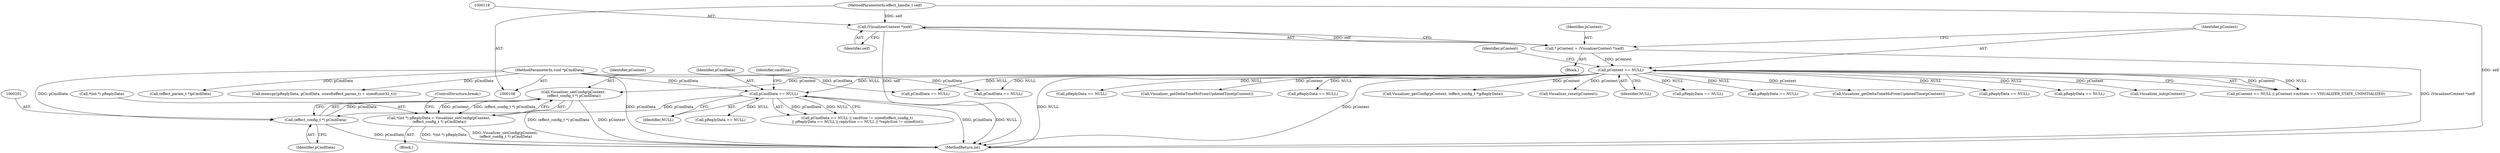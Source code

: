 digraph "0_Android_557bd7bfe6c4895faee09e46fc9b5304a956c8b7@pointer" {
"1000198" [label="(Call,Visualizer_setConfig(pContext,\n (effect_config_t *) pCmdData))"];
"1000123" [label="(Call,pContext == NULL)"];
"1000115" [label="(Call,* pContext = (VisualizerContext *)self)"];
"1000117" [label="(Call,(VisualizerContext *)self)"];
"1000107" [label="(MethodParameterIn,effect_handle_t self)"];
"1000200" [label="(Call,(effect_config_t *) pCmdData)"];
"1000168" [label="(Call,pCmdData == NULL)"];
"1000110" [label="(MethodParameterIn,void *pCmdData)"];
"1000193" [label="(Call,*(int *) pReplyData = Visualizer_setConfig(pContext,\n (effect_config_t *) pCmdData))"];
"1000223" [label="(Call,Visualizer_getConfig(pContext, (effect_config_t *)pReplyData))"];
"1000230" [label="(Call,Visualizer_reset(pContext))"];
"1000125" [label="(Identifier,NULL)"];
"1000167" [label="(Call,pCmdData == NULL || cmdSize != sizeof(effect_config_t)\n || pReplyData == NULL || replySize == NULL || *replySize != sizeof(int))"];
"1000119" [label="(Identifier,self)"];
"1000236" [label="(Call,pReplyData == NULL)"];
"1000880" [label="(Call,pReplyData == NULL)"];
"1000115" [label="(Call,* pContext = (VisualizerContext *)self)"];
"1000323" [label="(Call,pCmdData == NULL)"];
"1000117" [label="(Call,(VisualizerContext *)self)"];
"1000123" [label="(Call,pContext == NULL)"];
"1000925" [label="(Call,Visualizer_getDeltaTimeMsFromUpdatedTime(pContext))"];
"1000193" [label="(Call,*(int *) pReplyData = Visualizer_setConfig(pContext,\n (effect_config_t *) pCmdData))"];
"1000200" [label="(Call,(effect_config_t *) pCmdData)"];
"1000540" [label="(Call,(effect_param_t *)pCmdData)"];
"1000137" [label="(Block,)"];
"1000279" [label="(Call,pReplyData == NULL)"];
"1000113" [label="(Block,)"];
"1000168" [label="(Call,pCmdData == NULL)"];
"1000498" [label="(Call,pCmdData == NULL)"];
"1000110" [label="(MethodParameterIn,void *pCmdData)"];
"1000202" [label="(Identifier,pCmdData)"];
"1000361" [label="(Call,memcpy(pReplyData, pCmdData, sizeof(effect_param_t) + sizeof(uint32_t)))"];
"1000698" [label="(Call,pReplyData == NULL)"];
"1000203" [label="(ControlStructure,break;)"];
"1000162" [label="(Call,Visualizer_init(pContext))"];
"1000124" [label="(Identifier,pContext)"];
"1000199" [label="(Identifier,pContext)"];
"1000170" [label="(Identifier,NULL)"];
"1000107" [label="(MethodParameterIn,effect_handle_t self)"];
"1000122" [label="(Call,pContext == NULL || pContext->mState == VISUALIZER_STATE_UNINITIALIZED)"];
"1000207" [label="(Call,pReplyData == NULL)"];
"1000177" [label="(Call,pReplyData == NULL)"];
"1000116" [label="(Identifier,pContext)"];
"1000723" [label="(Call,Visualizer_getDeltaTimeMsFromUpdatedTime(pContext))"];
"1000169" [label="(Identifier,pCmdData)"];
"1000198" [label="(Call,Visualizer_setConfig(pContext,\n (effect_config_t *) pCmdData))"];
"1000173" [label="(Identifier,cmdSize)"];
"1001120" [label="(MethodReturn,int)"];
"1000194" [label="(Call,*(int *) pReplyData)"];
"1000141" [label="(Call,pReplyData == NULL)"];
"1000128" [label="(Identifier,pContext)"];
"1000198" -> "1000193"  [label="AST: "];
"1000198" -> "1000200"  [label="CFG: "];
"1000199" -> "1000198"  [label="AST: "];
"1000200" -> "1000198"  [label="AST: "];
"1000193" -> "1000198"  [label="CFG: "];
"1000198" -> "1001120"  [label="DDG: (effect_config_t *) pCmdData"];
"1000198" -> "1001120"  [label="DDG: pContext"];
"1000198" -> "1000193"  [label="DDG: pContext"];
"1000198" -> "1000193"  [label="DDG: (effect_config_t *) pCmdData"];
"1000123" -> "1000198"  [label="DDG: pContext"];
"1000200" -> "1000198"  [label="DDG: pCmdData"];
"1000123" -> "1000122"  [label="AST: "];
"1000123" -> "1000125"  [label="CFG: "];
"1000124" -> "1000123"  [label="AST: "];
"1000125" -> "1000123"  [label="AST: "];
"1000128" -> "1000123"  [label="CFG: "];
"1000122" -> "1000123"  [label="CFG: "];
"1000123" -> "1001120"  [label="DDG: NULL"];
"1000123" -> "1001120"  [label="DDG: pContext"];
"1000123" -> "1000122"  [label="DDG: pContext"];
"1000123" -> "1000122"  [label="DDG: NULL"];
"1000115" -> "1000123"  [label="DDG: pContext"];
"1000123" -> "1000141"  [label="DDG: NULL"];
"1000123" -> "1000162"  [label="DDG: pContext"];
"1000123" -> "1000168"  [label="DDG: NULL"];
"1000123" -> "1000207"  [label="DDG: NULL"];
"1000123" -> "1000223"  [label="DDG: pContext"];
"1000123" -> "1000230"  [label="DDG: pContext"];
"1000123" -> "1000236"  [label="DDG: NULL"];
"1000123" -> "1000279"  [label="DDG: NULL"];
"1000123" -> "1000323"  [label="DDG: NULL"];
"1000123" -> "1000498"  [label="DDG: NULL"];
"1000123" -> "1000698"  [label="DDG: NULL"];
"1000123" -> "1000723"  [label="DDG: pContext"];
"1000123" -> "1000880"  [label="DDG: NULL"];
"1000123" -> "1000925"  [label="DDG: pContext"];
"1000115" -> "1000113"  [label="AST: "];
"1000115" -> "1000117"  [label="CFG: "];
"1000116" -> "1000115"  [label="AST: "];
"1000117" -> "1000115"  [label="AST: "];
"1000124" -> "1000115"  [label="CFG: "];
"1000115" -> "1001120"  [label="DDG: (VisualizerContext *)self"];
"1000117" -> "1000115"  [label="DDG: self"];
"1000117" -> "1000119"  [label="CFG: "];
"1000118" -> "1000117"  [label="AST: "];
"1000119" -> "1000117"  [label="AST: "];
"1000117" -> "1001120"  [label="DDG: self"];
"1000107" -> "1000117"  [label="DDG: self"];
"1000107" -> "1000106"  [label="AST: "];
"1000107" -> "1001120"  [label="DDG: self"];
"1000200" -> "1000202"  [label="CFG: "];
"1000201" -> "1000200"  [label="AST: "];
"1000202" -> "1000200"  [label="AST: "];
"1000200" -> "1001120"  [label="DDG: pCmdData"];
"1000168" -> "1000200"  [label="DDG: pCmdData"];
"1000110" -> "1000200"  [label="DDG: pCmdData"];
"1000168" -> "1000167"  [label="AST: "];
"1000168" -> "1000170"  [label="CFG: "];
"1000169" -> "1000168"  [label="AST: "];
"1000170" -> "1000168"  [label="AST: "];
"1000173" -> "1000168"  [label="CFG: "];
"1000167" -> "1000168"  [label="CFG: "];
"1000168" -> "1001120"  [label="DDG: pCmdData"];
"1000168" -> "1001120"  [label="DDG: NULL"];
"1000168" -> "1000167"  [label="DDG: pCmdData"];
"1000168" -> "1000167"  [label="DDG: NULL"];
"1000110" -> "1000168"  [label="DDG: pCmdData"];
"1000168" -> "1000177"  [label="DDG: NULL"];
"1000110" -> "1000106"  [label="AST: "];
"1000110" -> "1001120"  [label="DDG: pCmdData"];
"1000110" -> "1000323"  [label="DDG: pCmdData"];
"1000110" -> "1000361"  [label="DDG: pCmdData"];
"1000110" -> "1000498"  [label="DDG: pCmdData"];
"1000110" -> "1000540"  [label="DDG: pCmdData"];
"1000193" -> "1000137"  [label="AST: "];
"1000194" -> "1000193"  [label="AST: "];
"1000203" -> "1000193"  [label="CFG: "];
"1000193" -> "1001120"  [label="DDG: *(int *) pReplyData"];
"1000193" -> "1001120"  [label="DDG: Visualizer_setConfig(pContext,\n (effect_config_t *) pCmdData)"];
}
